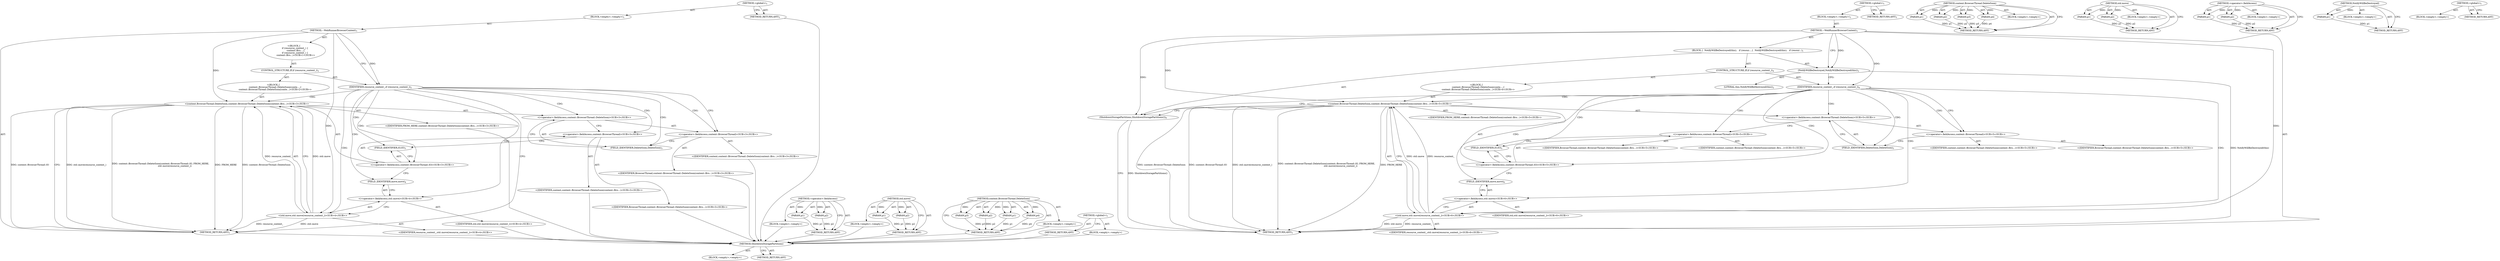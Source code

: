 digraph "&lt;global&gt;" {
vulnerable_6 [label=<(METHOD,&lt;global&gt;)<SUB>1</SUB>>];
vulnerable_7 [label=<(BLOCK,&lt;empty&gt;,&lt;empty&gt;)<SUB>1</SUB>>];
vulnerable_8 [label=<(METHOD,~WebRunnerBrowserContext)<SUB>1</SUB>>];
vulnerable_9 [label="<(BLOCK,{
   if (resource_context_) {
     content::Bro...,{
   if (resource_context_) {
     content::Bro...)<SUB>1</SUB>>"];
vulnerable_10 [label=<(CONTROL_STRUCTURE,IF,if (resource_context_))<SUB>2</SUB>>];
vulnerable_11 [label=<(IDENTIFIER,resource_context_,if (resource_context_))<SUB>2</SUB>>];
vulnerable_12 [label="<(BLOCK,{
     content::BrowserThread::DeleteSoon(conte...,{
     content::BrowserThread::DeleteSoon(conte...)<SUB>2</SUB>>"];
vulnerable_13 [label="<(content.BrowserThread.DeleteSoon,content::BrowserThread::DeleteSoon(content::Bro...)<SUB>3</SUB>>"];
vulnerable_14 [label="<(&lt;operator&gt;.fieldAccess,content::BrowserThread::DeleteSoon)<SUB>3</SUB>>"];
vulnerable_15 [label="<(&lt;operator&gt;.fieldAccess,content::BrowserThread)<SUB>3</SUB>>"];
vulnerable_16 [label="<(IDENTIFIER,content,content::BrowserThread::DeleteSoon(content::Bro...)<SUB>3</SUB>>"];
vulnerable_17 [label="<(IDENTIFIER,BrowserThread,content::BrowserThread::DeleteSoon(content::Bro...)<SUB>3</SUB>>"];
vulnerable_18 [label=<(FIELD_IDENTIFIER,DeleteSoon,DeleteSoon)<SUB>3</SUB>>];
vulnerable_19 [label="<(&lt;operator&gt;.fieldAccess,content::BrowserThread::IO)<SUB>3</SUB>>"];
vulnerable_20 [label="<(&lt;operator&gt;.fieldAccess,content::BrowserThread)<SUB>3</SUB>>"];
vulnerable_21 [label="<(IDENTIFIER,content,content::BrowserThread::DeleteSoon(content::Bro...)<SUB>3</SUB>>"];
vulnerable_22 [label="<(IDENTIFIER,BrowserThread,content::BrowserThread::DeleteSoon(content::Bro...)<SUB>3</SUB>>"];
vulnerable_23 [label=<(FIELD_IDENTIFIER,IO,IO)<SUB>3</SUB>>];
vulnerable_24 [label="<(IDENTIFIER,FROM_HERE,content::BrowserThread::DeleteSoon(content::Bro...)<SUB>3</SUB>>"];
vulnerable_25 [label="<(std.move,std::move(resource_context_))<SUB>4</SUB>>"];
vulnerable_26 [label="<(&lt;operator&gt;.fieldAccess,std::move)<SUB>4</SUB>>"];
vulnerable_27 [label="<(IDENTIFIER,std,std::move(resource_context_))<SUB>4</SUB>>"];
vulnerable_28 [label=<(FIELD_IDENTIFIER,move,move)<SUB>4</SUB>>];
vulnerable_29 [label="<(IDENTIFIER,resource_context_,std::move(resource_context_))<SUB>4</SUB>>"];
vulnerable_30 [label=<(METHOD_RETURN,ANY)<SUB>1</SUB>>];
vulnerable_32 [label=<(METHOD_RETURN,ANY)<SUB>1</SUB>>];
vulnerable_56 [label=<(METHOD,&lt;operator&gt;.fieldAccess)>];
vulnerable_57 [label=<(PARAM,p1)>];
vulnerable_58 [label=<(PARAM,p2)>];
vulnerable_59 [label=<(BLOCK,&lt;empty&gt;,&lt;empty&gt;)>];
vulnerable_60 [label=<(METHOD_RETURN,ANY)>];
vulnerable_61 [label=<(METHOD,std.move)>];
vulnerable_62 [label=<(PARAM,p1)>];
vulnerable_63 [label=<(PARAM,p2)>];
vulnerable_64 [label=<(BLOCK,&lt;empty&gt;,&lt;empty&gt;)>];
vulnerable_65 [label=<(METHOD_RETURN,ANY)>];
vulnerable_49 [label=<(METHOD,content.BrowserThread.DeleteSoon)>];
vulnerable_50 [label=<(PARAM,p1)>];
vulnerable_51 [label=<(PARAM,p2)>];
vulnerable_52 [label=<(PARAM,p3)>];
vulnerable_53 [label=<(PARAM,p4)>];
vulnerable_54 [label=<(BLOCK,&lt;empty&gt;,&lt;empty&gt;)>];
vulnerable_55 [label=<(METHOD_RETURN,ANY)>];
vulnerable_43 [label=<(METHOD,&lt;global&gt;)<SUB>1</SUB>>];
vulnerable_44 [label=<(BLOCK,&lt;empty&gt;,&lt;empty&gt;)>];
vulnerable_45 [label=<(METHOD_RETURN,ANY)>];
fixed_73 [label=<(METHOD,ShutdownStoragePartitions)>];
fixed_74 [label=<(BLOCK,&lt;empty&gt;,&lt;empty&gt;)>];
fixed_75 [label=<(METHOD_RETURN,ANY)>];
fixed_6 [label=<(METHOD,&lt;global&gt;)<SUB>1</SUB>>];
fixed_7 [label=<(BLOCK,&lt;empty&gt;,&lt;empty&gt;)<SUB>1</SUB>>];
fixed_8 [label=<(METHOD,~WebRunnerBrowserContext)<SUB>1</SUB>>];
fixed_9 [label=<(BLOCK,{
  NotifyWillBeDestroyed(this);

   if (resour...,{
  NotifyWillBeDestroyed(this);

   if (resour...)<SUB>1</SUB>>];
fixed_10 [label=<(NotifyWillBeDestroyed,NotifyWillBeDestroyed(this))<SUB>2</SUB>>];
fixed_11 [label=<(LITERAL,this,NotifyWillBeDestroyed(this))<SUB>2</SUB>>];
fixed_12 [label=<(CONTROL_STRUCTURE,IF,if (resource_context_))<SUB>4</SUB>>];
fixed_13 [label=<(IDENTIFIER,resource_context_,if (resource_context_))<SUB>4</SUB>>];
fixed_14 [label="<(BLOCK,{
     content::BrowserThread::DeleteSoon(conte...,{
     content::BrowserThread::DeleteSoon(conte...)<SUB>4</SUB>>"];
fixed_15 [label="<(content.BrowserThread.DeleteSoon,content::BrowserThread::DeleteSoon(content::Bro...)<SUB>5</SUB>>"];
fixed_16 [label="<(&lt;operator&gt;.fieldAccess,content::BrowserThread::DeleteSoon)<SUB>5</SUB>>"];
fixed_17 [label="<(&lt;operator&gt;.fieldAccess,content::BrowserThread)<SUB>5</SUB>>"];
fixed_18 [label="<(IDENTIFIER,content,content::BrowserThread::DeleteSoon(content::Bro...)<SUB>5</SUB>>"];
fixed_19 [label="<(IDENTIFIER,BrowserThread,content::BrowserThread::DeleteSoon(content::Bro...)<SUB>5</SUB>>"];
fixed_20 [label=<(FIELD_IDENTIFIER,DeleteSoon,DeleteSoon)<SUB>5</SUB>>];
fixed_21 [label="<(&lt;operator&gt;.fieldAccess,content::BrowserThread::IO)<SUB>5</SUB>>"];
fixed_22 [label="<(&lt;operator&gt;.fieldAccess,content::BrowserThread)<SUB>5</SUB>>"];
fixed_23 [label="<(IDENTIFIER,content,content::BrowserThread::DeleteSoon(content::Bro...)<SUB>5</SUB>>"];
fixed_24 [label="<(IDENTIFIER,BrowserThread,content::BrowserThread::DeleteSoon(content::Bro...)<SUB>5</SUB>>"];
fixed_25 [label=<(FIELD_IDENTIFIER,IO,IO)<SUB>5</SUB>>];
fixed_26 [label="<(IDENTIFIER,FROM_HERE,content::BrowserThread::DeleteSoon(content::Bro...)<SUB>5</SUB>>"];
fixed_27 [label="<(std.move,std::move(resource_context_))<SUB>6</SUB>>"];
fixed_28 [label="<(&lt;operator&gt;.fieldAccess,std::move)<SUB>6</SUB>>"];
fixed_29 [label="<(IDENTIFIER,std,std::move(resource_context_))<SUB>6</SUB>>"];
fixed_30 [label=<(FIELD_IDENTIFIER,move,move)<SUB>6</SUB>>];
fixed_31 [label="<(IDENTIFIER,resource_context_,std::move(resource_context_))<SUB>6</SUB>>"];
fixed_32 [label=<(ShutdownStoragePartitions,ShutdownStoragePartitions())<SUB>9</SUB>>];
fixed_33 [label=<(METHOD_RETURN,ANY)<SUB>1</SUB>>];
fixed_35 [label=<(METHOD_RETURN,ANY)<SUB>1</SUB>>];
fixed_56 [label=<(METHOD,content.BrowserThread.DeleteSoon)>];
fixed_57 [label=<(PARAM,p1)>];
fixed_58 [label=<(PARAM,p2)>];
fixed_59 [label=<(PARAM,p3)>];
fixed_60 [label=<(PARAM,p4)>];
fixed_61 [label=<(BLOCK,&lt;empty&gt;,&lt;empty&gt;)>];
fixed_62 [label=<(METHOD_RETURN,ANY)>];
fixed_68 [label=<(METHOD,std.move)>];
fixed_69 [label=<(PARAM,p1)>];
fixed_70 [label=<(PARAM,p2)>];
fixed_71 [label=<(BLOCK,&lt;empty&gt;,&lt;empty&gt;)>];
fixed_72 [label=<(METHOD_RETURN,ANY)>];
fixed_63 [label=<(METHOD,&lt;operator&gt;.fieldAccess)>];
fixed_64 [label=<(PARAM,p1)>];
fixed_65 [label=<(PARAM,p2)>];
fixed_66 [label=<(BLOCK,&lt;empty&gt;,&lt;empty&gt;)>];
fixed_67 [label=<(METHOD_RETURN,ANY)>];
fixed_52 [label=<(METHOD,NotifyWillBeDestroyed)>];
fixed_53 [label=<(PARAM,p1)>];
fixed_54 [label=<(BLOCK,&lt;empty&gt;,&lt;empty&gt;)>];
fixed_55 [label=<(METHOD_RETURN,ANY)>];
fixed_46 [label=<(METHOD,&lt;global&gt;)<SUB>1</SUB>>];
fixed_47 [label=<(BLOCK,&lt;empty&gt;,&lt;empty&gt;)>];
fixed_48 [label=<(METHOD_RETURN,ANY)>];
vulnerable_6 -> vulnerable_7  [key=0, label="AST: "];
vulnerable_6 -> vulnerable_32  [key=0, label="AST: "];
vulnerable_6 -> vulnerable_32  [key=1, label="CFG: "];
vulnerable_7 -> vulnerable_8  [key=0, label="AST: "];
vulnerable_8 -> vulnerable_9  [key=0, label="AST: "];
vulnerable_8 -> vulnerable_30  [key=0, label="AST: "];
vulnerable_8 -> vulnerable_11  [key=0, label="CFG: "];
vulnerable_8 -> vulnerable_11  [key=1, label="DDG: "];
vulnerable_8 -> vulnerable_13  [key=0, label="DDG: "];
vulnerable_8 -> vulnerable_25  [key=0, label="DDG: "];
vulnerable_9 -> vulnerable_10  [key=0, label="AST: "];
vulnerable_10 -> vulnerable_11  [key=0, label="AST: "];
vulnerable_10 -> vulnerable_12  [key=0, label="AST: "];
vulnerable_11 -> vulnerable_30  [key=0, label="CFG: "];
vulnerable_11 -> vulnerable_15  [key=0, label="CFG: "];
vulnerable_11 -> vulnerable_15  [key=1, label="CDG: "];
vulnerable_11 -> vulnerable_13  [key=0, label="CDG: "];
vulnerable_11 -> vulnerable_18  [key=0, label="CDG: "];
vulnerable_11 -> vulnerable_14  [key=0, label="CDG: "];
vulnerable_11 -> vulnerable_26  [key=0, label="CDG: "];
vulnerable_11 -> vulnerable_23  [key=0, label="CDG: "];
vulnerable_11 -> vulnerable_19  [key=0, label="CDG: "];
vulnerable_11 -> vulnerable_28  [key=0, label="CDG: "];
vulnerable_11 -> vulnerable_20  [key=0, label="CDG: "];
vulnerable_11 -> vulnerable_25  [key=0, label="CDG: "];
vulnerable_12 -> vulnerable_13  [key=0, label="AST: "];
vulnerable_13 -> vulnerable_14  [key=0, label="AST: "];
vulnerable_13 -> vulnerable_19  [key=0, label="AST: "];
vulnerable_13 -> vulnerable_24  [key=0, label="AST: "];
vulnerable_13 -> vulnerable_25  [key=0, label="AST: "];
vulnerable_13 -> vulnerable_30  [key=0, label="CFG: "];
vulnerable_13 -> vulnerable_30  [key=1, label="DDG: content::BrowserThread::DeleteSoon"];
vulnerable_13 -> vulnerable_30  [key=2, label="DDG: content::BrowserThread::IO"];
vulnerable_13 -> vulnerable_30  [key=3, label="DDG: std::move(resource_context_)"];
vulnerable_13 -> vulnerable_30  [key=4, label="DDG: content::BrowserThread::DeleteSoon(content::BrowserThread::IO, FROM_HERE,
                                        std::move(resource_context_))"];
vulnerable_13 -> vulnerable_30  [key=5, label="DDG: FROM_HERE"];
vulnerable_14 -> vulnerable_15  [key=0, label="AST: "];
vulnerable_14 -> vulnerable_18  [key=0, label="AST: "];
vulnerable_14 -> vulnerable_20  [key=0, label="CFG: "];
vulnerable_15 -> vulnerable_16  [key=0, label="AST: "];
vulnerable_15 -> vulnerable_17  [key=0, label="AST: "];
vulnerable_15 -> vulnerable_18  [key=0, label="CFG: "];
vulnerable_16 -> fixed_73  [key=0];
vulnerable_17 -> fixed_73  [key=0];
vulnerable_18 -> vulnerable_14  [key=0, label="CFG: "];
vulnerable_19 -> vulnerable_20  [key=0, label="AST: "];
vulnerable_19 -> vulnerable_23  [key=0, label="AST: "];
vulnerable_19 -> vulnerable_28  [key=0, label="CFG: "];
vulnerable_20 -> vulnerable_21  [key=0, label="AST: "];
vulnerable_20 -> vulnerable_22  [key=0, label="AST: "];
vulnerable_20 -> vulnerable_23  [key=0, label="CFG: "];
vulnerable_21 -> fixed_73  [key=0];
vulnerable_22 -> fixed_73  [key=0];
vulnerable_23 -> vulnerable_19  [key=0, label="CFG: "];
vulnerable_24 -> fixed_73  [key=0];
vulnerable_25 -> vulnerable_26  [key=0, label="AST: "];
vulnerable_25 -> vulnerable_29  [key=0, label="AST: "];
vulnerable_25 -> vulnerable_13  [key=0, label="CFG: "];
vulnerable_25 -> vulnerable_13  [key=1, label="DDG: std::move"];
vulnerable_25 -> vulnerable_13  [key=2, label="DDG: resource_context_"];
vulnerable_25 -> vulnerable_30  [key=0, label="DDG: std::move"];
vulnerable_25 -> vulnerable_30  [key=1, label="DDG: resource_context_"];
vulnerable_26 -> vulnerable_27  [key=0, label="AST: "];
vulnerable_26 -> vulnerable_28  [key=0, label="AST: "];
vulnerable_26 -> vulnerable_25  [key=0, label="CFG: "];
vulnerable_27 -> fixed_73  [key=0];
vulnerable_28 -> vulnerable_26  [key=0, label="CFG: "];
vulnerable_29 -> fixed_73  [key=0];
vulnerable_30 -> fixed_73  [key=0];
vulnerable_32 -> fixed_73  [key=0];
vulnerable_56 -> vulnerable_57  [key=0, label="AST: "];
vulnerable_56 -> vulnerable_57  [key=1, label="DDG: "];
vulnerable_56 -> vulnerable_59  [key=0, label="AST: "];
vulnerable_56 -> vulnerable_58  [key=0, label="AST: "];
vulnerable_56 -> vulnerable_58  [key=1, label="DDG: "];
vulnerable_56 -> vulnerable_60  [key=0, label="AST: "];
vulnerable_56 -> vulnerable_60  [key=1, label="CFG: "];
vulnerable_57 -> vulnerable_60  [key=0, label="DDG: p1"];
vulnerable_58 -> vulnerable_60  [key=0, label="DDG: p2"];
vulnerable_59 -> fixed_73  [key=0];
vulnerable_60 -> fixed_73  [key=0];
vulnerable_61 -> vulnerable_62  [key=0, label="AST: "];
vulnerable_61 -> vulnerable_62  [key=1, label="DDG: "];
vulnerable_61 -> vulnerable_64  [key=0, label="AST: "];
vulnerable_61 -> vulnerable_63  [key=0, label="AST: "];
vulnerable_61 -> vulnerable_63  [key=1, label="DDG: "];
vulnerable_61 -> vulnerable_65  [key=0, label="AST: "];
vulnerable_61 -> vulnerable_65  [key=1, label="CFG: "];
vulnerable_62 -> vulnerable_65  [key=0, label="DDG: p1"];
vulnerable_63 -> vulnerable_65  [key=0, label="DDG: p2"];
vulnerable_64 -> fixed_73  [key=0];
vulnerable_65 -> fixed_73  [key=0];
vulnerable_49 -> vulnerable_50  [key=0, label="AST: "];
vulnerable_49 -> vulnerable_50  [key=1, label="DDG: "];
vulnerable_49 -> vulnerable_54  [key=0, label="AST: "];
vulnerable_49 -> vulnerable_51  [key=0, label="AST: "];
vulnerable_49 -> vulnerable_51  [key=1, label="DDG: "];
vulnerable_49 -> vulnerable_55  [key=0, label="AST: "];
vulnerable_49 -> vulnerable_55  [key=1, label="CFG: "];
vulnerable_49 -> vulnerable_52  [key=0, label="AST: "];
vulnerable_49 -> vulnerable_52  [key=1, label="DDG: "];
vulnerable_49 -> vulnerable_53  [key=0, label="AST: "];
vulnerable_49 -> vulnerable_53  [key=1, label="DDG: "];
vulnerable_50 -> vulnerable_55  [key=0, label="DDG: p1"];
vulnerable_51 -> vulnerable_55  [key=0, label="DDG: p2"];
vulnerable_52 -> vulnerable_55  [key=0, label="DDG: p3"];
vulnerable_53 -> vulnerable_55  [key=0, label="DDG: p4"];
vulnerable_54 -> fixed_73  [key=0];
vulnerable_55 -> fixed_73  [key=0];
vulnerable_43 -> vulnerable_44  [key=0, label="AST: "];
vulnerable_43 -> vulnerable_45  [key=0, label="AST: "];
vulnerable_43 -> vulnerable_45  [key=1, label="CFG: "];
vulnerable_44 -> fixed_73  [key=0];
vulnerable_45 -> fixed_73  [key=0];
fixed_73 -> fixed_74  [key=0, label="AST: "];
fixed_73 -> fixed_75  [key=0, label="AST: "];
fixed_73 -> fixed_75  [key=1, label="CFG: "];
fixed_6 -> fixed_7  [key=0, label="AST: "];
fixed_6 -> fixed_35  [key=0, label="AST: "];
fixed_6 -> fixed_35  [key=1, label="CFG: "];
fixed_7 -> fixed_8  [key=0, label="AST: "];
fixed_8 -> fixed_9  [key=0, label="AST: "];
fixed_8 -> fixed_33  [key=0, label="AST: "];
fixed_8 -> fixed_10  [key=0, label="CFG: "];
fixed_8 -> fixed_10  [key=1, label="DDG: "];
fixed_8 -> fixed_32  [key=0, label="DDG: "];
fixed_8 -> fixed_13  [key=0, label="DDG: "];
fixed_8 -> fixed_15  [key=0, label="DDG: "];
fixed_8 -> fixed_27  [key=0, label="DDG: "];
fixed_9 -> fixed_10  [key=0, label="AST: "];
fixed_9 -> fixed_12  [key=0, label="AST: "];
fixed_9 -> fixed_32  [key=0, label="AST: "];
fixed_10 -> fixed_11  [key=0, label="AST: "];
fixed_10 -> fixed_13  [key=0, label="CFG: "];
fixed_10 -> fixed_33  [key=0, label="DDG: NotifyWillBeDestroyed(this)"];
fixed_12 -> fixed_13  [key=0, label="AST: "];
fixed_12 -> fixed_14  [key=0, label="AST: "];
fixed_13 -> fixed_32  [key=0, label="CFG: "];
fixed_13 -> fixed_17  [key=0, label="CFG: "];
fixed_13 -> fixed_17  [key=1, label="CDG: "];
fixed_13 -> fixed_16  [key=0, label="CDG: "];
fixed_13 -> fixed_15  [key=0, label="CDG: "];
fixed_13 -> fixed_30  [key=0, label="CDG: "];
fixed_13 -> fixed_21  [key=0, label="CDG: "];
fixed_13 -> fixed_28  [key=0, label="CDG: "];
fixed_13 -> fixed_20  [key=0, label="CDG: "];
fixed_13 -> fixed_25  [key=0, label="CDG: "];
fixed_13 -> fixed_22  [key=0, label="CDG: "];
fixed_13 -> fixed_27  [key=0, label="CDG: "];
fixed_14 -> fixed_15  [key=0, label="AST: "];
fixed_15 -> fixed_16  [key=0, label="AST: "];
fixed_15 -> fixed_21  [key=0, label="AST: "];
fixed_15 -> fixed_26  [key=0, label="AST: "];
fixed_15 -> fixed_27  [key=0, label="AST: "];
fixed_15 -> fixed_32  [key=0, label="CFG: "];
fixed_15 -> fixed_33  [key=0, label="DDG: content::BrowserThread::DeleteSoon"];
fixed_15 -> fixed_33  [key=1, label="DDG: content::BrowserThread::IO"];
fixed_15 -> fixed_33  [key=2, label="DDG: std::move(resource_context_)"];
fixed_15 -> fixed_33  [key=3, label="DDG: content::BrowserThread::DeleteSoon(content::BrowserThread::IO, FROM_HERE,
                                        std::move(resource_context_))"];
fixed_15 -> fixed_33  [key=4, label="DDG: FROM_HERE"];
fixed_16 -> fixed_17  [key=0, label="AST: "];
fixed_16 -> fixed_20  [key=0, label="AST: "];
fixed_16 -> fixed_22  [key=0, label="CFG: "];
fixed_17 -> fixed_18  [key=0, label="AST: "];
fixed_17 -> fixed_19  [key=0, label="AST: "];
fixed_17 -> fixed_20  [key=0, label="CFG: "];
fixed_20 -> fixed_16  [key=0, label="CFG: "];
fixed_21 -> fixed_22  [key=0, label="AST: "];
fixed_21 -> fixed_25  [key=0, label="AST: "];
fixed_21 -> fixed_30  [key=0, label="CFG: "];
fixed_22 -> fixed_23  [key=0, label="AST: "];
fixed_22 -> fixed_24  [key=0, label="AST: "];
fixed_22 -> fixed_25  [key=0, label="CFG: "];
fixed_25 -> fixed_21  [key=0, label="CFG: "];
fixed_27 -> fixed_28  [key=0, label="AST: "];
fixed_27 -> fixed_31  [key=0, label="AST: "];
fixed_27 -> fixed_15  [key=0, label="CFG: "];
fixed_27 -> fixed_15  [key=1, label="DDG: std::move"];
fixed_27 -> fixed_15  [key=2, label="DDG: resource_context_"];
fixed_27 -> fixed_33  [key=0, label="DDG: std::move"];
fixed_27 -> fixed_33  [key=1, label="DDG: resource_context_"];
fixed_28 -> fixed_29  [key=0, label="AST: "];
fixed_28 -> fixed_30  [key=0, label="AST: "];
fixed_28 -> fixed_27  [key=0, label="CFG: "];
fixed_30 -> fixed_28  [key=0, label="CFG: "];
fixed_32 -> fixed_33  [key=0, label="CFG: "];
fixed_32 -> fixed_33  [key=1, label="DDG: ShutdownStoragePartitions()"];
fixed_56 -> fixed_57  [key=0, label="AST: "];
fixed_56 -> fixed_57  [key=1, label="DDG: "];
fixed_56 -> fixed_61  [key=0, label="AST: "];
fixed_56 -> fixed_58  [key=0, label="AST: "];
fixed_56 -> fixed_58  [key=1, label="DDG: "];
fixed_56 -> fixed_62  [key=0, label="AST: "];
fixed_56 -> fixed_62  [key=1, label="CFG: "];
fixed_56 -> fixed_59  [key=0, label="AST: "];
fixed_56 -> fixed_59  [key=1, label="DDG: "];
fixed_56 -> fixed_60  [key=0, label="AST: "];
fixed_56 -> fixed_60  [key=1, label="DDG: "];
fixed_57 -> fixed_62  [key=0, label="DDG: p1"];
fixed_58 -> fixed_62  [key=0, label="DDG: p2"];
fixed_59 -> fixed_62  [key=0, label="DDG: p3"];
fixed_60 -> fixed_62  [key=0, label="DDG: p4"];
fixed_68 -> fixed_69  [key=0, label="AST: "];
fixed_68 -> fixed_69  [key=1, label="DDG: "];
fixed_68 -> fixed_71  [key=0, label="AST: "];
fixed_68 -> fixed_70  [key=0, label="AST: "];
fixed_68 -> fixed_70  [key=1, label="DDG: "];
fixed_68 -> fixed_72  [key=0, label="AST: "];
fixed_68 -> fixed_72  [key=1, label="CFG: "];
fixed_69 -> fixed_72  [key=0, label="DDG: p1"];
fixed_70 -> fixed_72  [key=0, label="DDG: p2"];
fixed_63 -> fixed_64  [key=0, label="AST: "];
fixed_63 -> fixed_64  [key=1, label="DDG: "];
fixed_63 -> fixed_66  [key=0, label="AST: "];
fixed_63 -> fixed_65  [key=0, label="AST: "];
fixed_63 -> fixed_65  [key=1, label="DDG: "];
fixed_63 -> fixed_67  [key=0, label="AST: "];
fixed_63 -> fixed_67  [key=1, label="CFG: "];
fixed_64 -> fixed_67  [key=0, label="DDG: p1"];
fixed_65 -> fixed_67  [key=0, label="DDG: p2"];
fixed_52 -> fixed_53  [key=0, label="AST: "];
fixed_52 -> fixed_53  [key=1, label="DDG: "];
fixed_52 -> fixed_54  [key=0, label="AST: "];
fixed_52 -> fixed_55  [key=0, label="AST: "];
fixed_52 -> fixed_55  [key=1, label="CFG: "];
fixed_53 -> fixed_55  [key=0, label="DDG: p1"];
fixed_46 -> fixed_47  [key=0, label="AST: "];
fixed_46 -> fixed_48  [key=0, label="AST: "];
fixed_46 -> fixed_48  [key=1, label="CFG: "];
}
